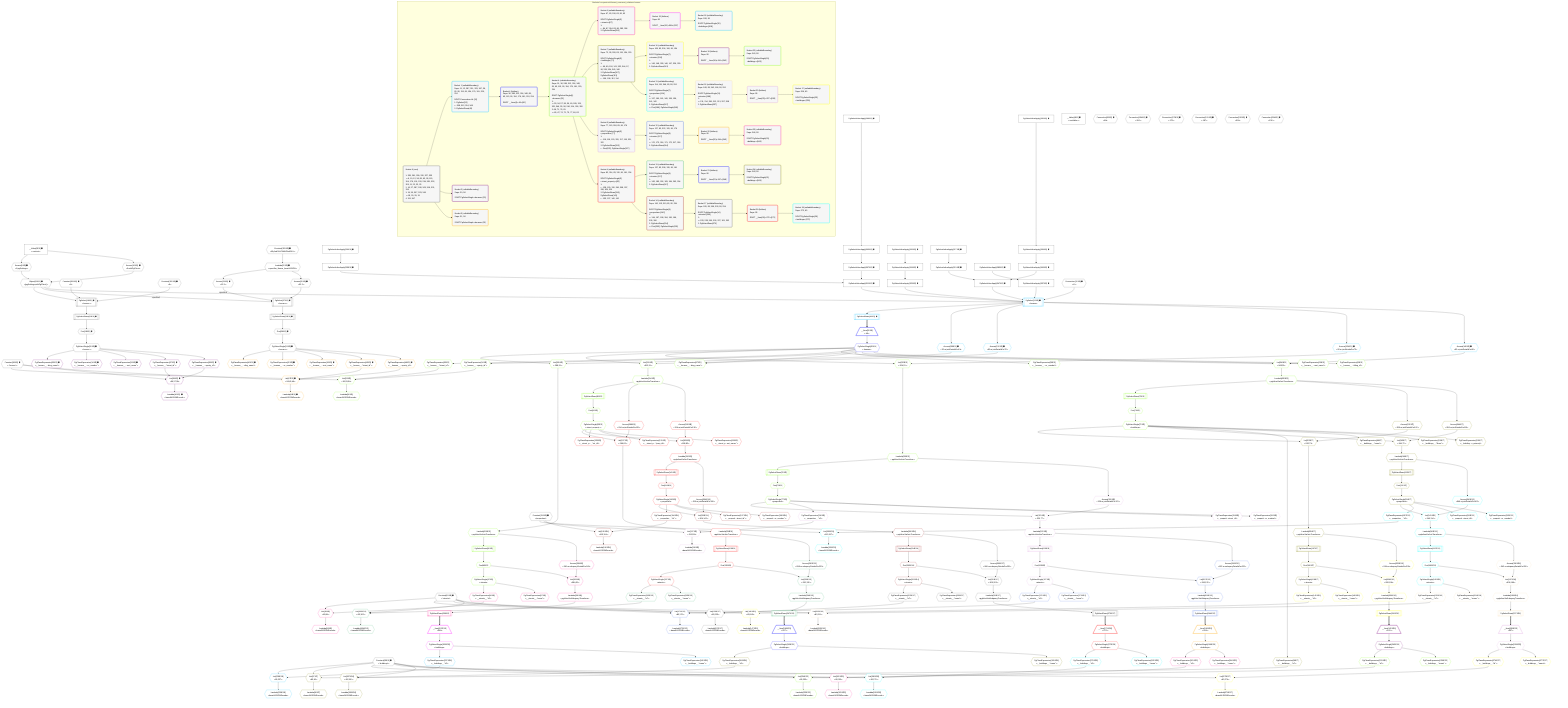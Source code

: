 %%{init: {'themeVariables': { 'fontSize': '12px'}}}%%
graph TD
    classDef path fill:#eee,stroke:#000,color:#000
    classDef plan fill:#fff,stroke-width:1px,color:#000
    classDef itemplan fill:#fff,stroke-width:2px,color:#000
    classDef unbatchedplan fill:#dff,stroke-width:1px,color:#000
    classDef sideeffectplan fill:#fcc,stroke-width:2px,color:#000
    classDef bucket fill:#f6f6f6,color:#000,stroke-width:2px,text-align:left

    subgraph "Buckets for queries/v4/smart_comment_relations.houses"
    Bucket0("Bucket 0 (root)<br /><br />1: 283, 291, 299, 315, 327, 335<br />ᐳ: 9, 10, 12, 36, 83, 93, 95, 115, 154, 179, 191, 220, 234, 351, 352, 353, 11, 22, 23, 25<br />2: 16, 27, 287, 295, 303, 319, 331, 339<br />3: 19, 30, 307, 323, 343<br />ᐳ: 18, 20, 29, 31<br />4: 311, 347"):::bucket
    Bucket1("Bucket 1 (nullableBoundary)<br />Deps: 11, 12, 287, 311, 323, 347, 36, 83, 95, 115, 93, 154, 179, 191, 220, 234<br /><br />ROOT Connectionᐸ8ᐳ[12]<br />1: PgSelect[32]<br />ᐳ: 288, 312, 324, 348<br />2: PgSelectRows[49]"):::bucket
    Bucket2("Bucket 2 (nullableBoundary)<br />Deps: 20, 36<br /><br />ROOT PgSelectSingleᐸhousesᐳ[20]"):::bucket
    Bucket3("Bucket 3 (nullableBoundary)<br />Deps: 31, 36<br /><br />ROOT PgSelectSingleᐸhousesᐳ[31]"):::bucket
    Bucket4("Bucket 4 (listItem)<br />Deps: 36, 288, 312, 324, 348, 83, 95, 115, 93, 154, 179, 191, 220, 234<br /><br />ROOT __Item{4}ᐸ49ᐳ[50]"):::bucket
    Bucket5("Bucket 5 (nullableBoundary)<br />Deps: 51, 36, 288, 312, 324, 348, 83, 95, 115, 93, 154, 179, 191, 220, 234<br /><br />ROOT PgSelectSingle{4}ᐸhousesᐳ[51]<br />1: <br />ᐳ: 53, 54, 57, 58, 59, 60, 289, 313, 325, 349, 55, 56, 290, 314, 326, 350<br />2: 66, 71, 76, 81<br />ᐳ: 65, 67, 70, 72, 75, 77, 80, 82"):::bucket
    Bucket6("Bucket 6 (nullableBoundary)<br />Deps: 67, 83, 290, 65, 95, 93<br /><br />ROOT PgSelectSingle{5}ᐸstreetsᐳ[67]<br />1: <br />ᐳ: 84, 87, 284, 85, 86, 285, 286<br />2: PgSelectRows[206]"):::bucket
    Bucket7("Bucket 7 (nullableBoundary)<br />Deps: 72, 95, 350, 83, 115, 154, 220<br /><br />ROOT PgSelectSingle{5}ᐸbuildingsᐳ[72]<br />1: <br />ᐳ: 96, 99, 100, 101, 332, 344, 97, 98, 333, 334, 345, 346<br />2: PgSelectRows[107], PgSelectRows[113]<br />ᐳ: 106, 108, 112, 114"):::bucket
    Bucket8("Bucket 8 (nullableBoundary)<br />Deps: 77, 115, 326, 83, 95, 179<br /><br />ROOT PgSelectSingle{5}ᐸpropertiesᐳ[77]<br />1: <br />ᐳ: 116, 119, 120, 320, 117, 118, 321, 322<br />2: PgSelectRows[126]<br />ᐳ: First[125], PgSelectSingle[127]"):::bucket
    Bucket9("Bucket 9 (nullableBoundary)<br />Deps: 82, 314, 83, 115, 95, 191, 234<br /><br />ROOT PgSelectSingle{5}ᐸstreet_propertyᐳ[82]<br />1: <br />ᐳ: 128, 129, 130, 296, 308, 297, 298, 309, 310<br />2: PgSelectRows[136], PgSelectRows[141]<br />ᐳ: 135, 137, 140, 142"):::bucket
    Bucket10("Bucket 10 (nullableBoundary)<br />Deps: 108, 83, 334, 106, 95, 154<br /><br />ROOT PgSelectSingle{7}ᐸstreetsᐳ[108]<br />1: <br />ᐳ: 145, 148, 328, 146, 147, 329, 330<br />2: PgSelectRows[241]"):::bucket
    Bucket11("Bucket 11 (nullableBoundary)<br />Deps: 114, 115, 346, 83, 95, 220<br /><br />ROOT PgSelectSingle{7}ᐸpropertiesᐳ[114]<br />1: <br />ᐳ: 157, 160, 161, 340, 158, 159, 341, 342<br />2: PgSelectRows[167]<br />ᐳ: First[166], PgSelectSingle[168]"):::bucket
    Bucket12("Bucket 12 (nullableBoundary)<br />Deps: 127, 83, 322, 125, 95, 179<br /><br />ROOT PgSelectSingle{8}ᐸstreetsᐳ[127]<br />1: <br />ᐳ: 170, 173, 316, 171, 172, 317, 318<br />2: PgSelectRows[244]"):::bucket
    Bucket13("Bucket 13 (nullableBoundary)<br />Deps: 137, 83, 298, 135, 95, 191<br /><br />ROOT PgSelectSingle{9}ᐸstreetsᐳ[137]<br />1: <br />ᐳ: 182, 185, 292, 183, 184, 293, 294<br />2: PgSelectRows[247]"):::bucket
    Bucket14("Bucket 14 (nullableBoundary)<br />Deps: 142, 115, 310, 83, 95, 234<br /><br />ROOT PgSelectSingle{9}ᐸpropertiesᐳ[142]<br />1: <br />ᐳ: 194, 197, 198, 304, 195, 196, 305, 306<br />2: PgSelectRows[204]<br />ᐳ: First[203], PgSelectSingle[205]"):::bucket
    Bucket15("Bucket 15 (listItem)<br />Deps: 95<br /><br />ROOT __Item{15}ᐸ206ᐳ[207]"):::bucket
    Bucket16("Bucket 16 (nullableBoundary)<br />Deps: 168, 83, 342, 166, 95, 220<br /><br />ROOT PgSelectSingle{11}ᐸstreetsᐳ[168]<br />1: <br />ᐳ: 211, 214, 336, 212, 213, 337, 338<br />2: PgSelectRows[257]"):::bucket
    Bucket17("Bucket 17 (nullableBoundary)<br />Deps: 205, 83, 306, 203, 95, 234<br /><br />ROOT PgSelectSingle{14}ᐸstreetsᐳ[205]<br />1: <br />ᐳ: 225, 228, 300, 226, 227, 301, 302<br />2: PgSelectRows[270]"):::bucket
    Bucket18("Bucket 18 (nullableBoundary)<br />Deps: 208, 95<br /><br />ROOT PgSelectSingle{15}ᐸbuildingsᐳ[208]"):::bucket
    Bucket19("Bucket 19 (listItem)<br />Deps: 95<br /><br />ROOT __Item{19}ᐸ241ᐳ[242]"):::bucket
    Bucket20("Bucket 20 (listItem)<br />Deps: 95<br /><br />ROOT __Item{20}ᐸ244ᐳ[245]"):::bucket
    Bucket21("Bucket 21 (listItem)<br />Deps: 95<br /><br />ROOT __Item{21}ᐸ247ᐳ[248]"):::bucket
    Bucket22("Bucket 22 (nullableBoundary)<br />Deps: 243, 95<br /><br />ROOT PgSelectSingle{19}ᐸbuildingsᐳ[243]"):::bucket
    Bucket23("Bucket 23 (nullableBoundary)<br />Deps: 246, 95<br /><br />ROOT PgSelectSingle{20}ᐸbuildingsᐳ[246]"):::bucket
    Bucket24("Bucket 24 (nullableBoundary)<br />Deps: 249, 95<br /><br />ROOT PgSelectSingle{21}ᐸbuildingsᐳ[249]"):::bucket
    Bucket25("Bucket 25 (listItem)<br />Deps: 95<br /><br />ROOT __Item{25}ᐸ257ᐳ[258]"):::bucket
    Bucket26("Bucket 26 (listItem)<br />Deps: 95<br /><br />ROOT __Item{26}ᐸ270ᐳ[271]"):::bucket
    Bucket27("Bucket 27 (nullableBoundary)<br />Deps: 259, 95<br /><br />ROOT PgSelectSingle{25}ᐸbuildingsᐳ[259]"):::bucket
    Bucket28("Bucket 28 (nullableBoundary)<br />Deps: 272, 95<br /><br />ROOT PgSelectSingle{26}ᐸbuildingsᐳ[272]"):::bucket
    end
    Bucket0 --> Bucket1 & Bucket2 & Bucket3
    Bucket1 --> Bucket4
    Bucket4 --> Bucket5
    Bucket5 --> Bucket6 & Bucket7 & Bucket8 & Bucket9
    Bucket6 --> Bucket15
    Bucket7 --> Bucket10 & Bucket11
    Bucket8 --> Bucket12
    Bucket9 --> Bucket13 & Bucket14
    Bucket10 --> Bucket19
    Bucket11 --> Bucket16
    Bucket12 --> Bucket20
    Bucket13 --> Bucket21
    Bucket14 --> Bucket17
    Bucket15 --> Bucket18
    Bucket16 --> Bucket25
    Bucket17 --> Bucket26
    Bucket19 --> Bucket22
    Bucket20 --> Bucket23
    Bucket21 --> Bucket24
    Bucket25 --> Bucket27
    Bucket26 --> Bucket28

    %% plan dependencies
    PgSelect16[["PgSelect[16∈0] ➊<br />ᐸhousesᐳ"]]:::plan
    Object11{{"Object[11∈0] ➊<br />ᐸ{pgSettings,withPgClient}ᐳ"}}:::plan
    Constant351{{"Constant[351∈0] ➊<br />ᐸ2ᐳ"}}:::plan
    Constant352{{"Constant[352∈0] ➊<br />ᐸ3ᐳ"}}:::plan
    Object11 & Constant351 & Constant352 --> PgSelect16
    PgSelect27[["PgSelect[27∈0] ➊<br />ᐸhousesᐳ"]]:::plan
    Access23{{"Access[23∈0] ➊<br />ᐸ22.1ᐳ"}}:::plan
    Access25{{"Access[25∈0] ➊<br />ᐸ22.2ᐳ"}}:::plan
    Object11 -->|rejectNull| PgSelect27
    Access23 -->|rejectNull| PgSelect27
    Access25 --> PgSelect27
    Access9{{"Access[9∈0] ➊<br />ᐸ2.pgSettingsᐳ"}}:::plan
    Access10{{"Access[10∈0] ➊<br />ᐸ2.withPgClientᐳ"}}:::plan
    Access9 & Access10 --> Object11
    PgSelectInlineApply311["PgSelectInlineApply[311∈0] ➊"]:::plan
    PgSelectInlineApply295["PgSelectInlineApply[295∈0] ➊"]:::plan
    PgSelectInlineApply307["PgSelectInlineApply[307∈0] ➊"]:::plan
    PgSelectInlineApply295 & PgSelectInlineApply307 --> PgSelectInlineApply311
    PgSelectInlineApply347["PgSelectInlineApply[347∈0] ➊"]:::plan
    PgSelectInlineApply331["PgSelectInlineApply[331∈0] ➊"]:::plan
    PgSelectInlineApply343["PgSelectInlineApply[343∈0] ➊"]:::plan
    PgSelectInlineApply331 & PgSelectInlineApply343 --> PgSelectInlineApply347
    __Value2["__Value[2∈0] ➊<br />ᐸcontextᐳ"]:::plan
    __Value2 --> Access9
    __Value2 --> Access10
    First18{{"First[18∈0] ➊"}}:::plan
    PgSelectRows19[["PgSelectRows[19∈0] ➊"]]:::plan
    PgSelectRows19 --> First18
    PgSelect16 --> PgSelectRows19
    PgSelectSingle20{{"PgSelectSingle[20∈0] ➊<br />ᐸhousesᐳ"}}:::plan
    First18 --> PgSelectSingle20
    Lambda22{{"Lambda[22∈0] ➊<br />ᐸspecifier_House_base64JSONᐳ"}}:::plan
    Constant353{{"Constant[353∈0] ➊<br />ᐸ'WyJob3VzZXMiLDIsM10='ᐳ"}}:::plan
    Constant353 --> Lambda22
    Lambda22 --> Access23
    Lambda22 --> Access25
    First29{{"First[29∈0] ➊"}}:::plan
    PgSelectRows30[["PgSelectRows[30∈0] ➊"]]:::plan
    PgSelectRows30 --> First29
    PgSelect27 --> PgSelectRows30
    PgSelectSingle31{{"PgSelectSingle[31∈0] ➊<br />ᐸhousesᐳ"}}:::plan
    First29 --> PgSelectSingle31
    PgSelectInlineApply287["PgSelectInlineApply[287∈0] ➊"]:::plan
    PgSelectInlineApply283["PgSelectInlineApply[283∈0] ➊"]:::plan
    PgSelectInlineApply283 --> PgSelectInlineApply287
    PgSelectInlineApply291["PgSelectInlineApply[291∈0] ➊"]:::plan
    PgSelectInlineApply291 --> PgSelectInlineApply295
    PgSelectInlineApply303["PgSelectInlineApply[303∈0] ➊"]:::plan
    PgSelectInlineApply299["PgSelectInlineApply[299∈0] ➊"]:::plan
    PgSelectInlineApply299 --> PgSelectInlineApply303
    PgSelectInlineApply303 --> PgSelectInlineApply307
    PgSelectInlineApply319["PgSelectInlineApply[319∈0] ➊"]:::plan
    PgSelectInlineApply315["PgSelectInlineApply[315∈0] ➊"]:::plan
    PgSelectInlineApply315 --> PgSelectInlineApply319
    PgSelectInlineApply323["PgSelectInlineApply[323∈0] ➊"]:::plan
    PgSelectInlineApply319 --> PgSelectInlineApply323
    PgSelectInlineApply327["PgSelectInlineApply[327∈0] ➊"]:::plan
    PgSelectInlineApply327 --> PgSelectInlineApply331
    PgSelectInlineApply339["PgSelectInlineApply[339∈0] ➊"]:::plan
    PgSelectInlineApply335["PgSelectInlineApply[335∈0] ➊"]:::plan
    PgSelectInlineApply335 --> PgSelectInlineApply339
    PgSelectInlineApply339 --> PgSelectInlineApply343
    __Value4["__Value[4∈0] ➊<br />ᐸrootValueᐳ"]:::plan
    Connection12{{"Connection[12∈0] ➊<br />ᐸ8ᐳ"}}:::plan
    Constant36{{"Constant[36∈0] ➊<br />ᐸ'houses'ᐳ"}}:::plan
    Constant83{{"Constant[83∈0] ➊<br />ᐸ'streets'ᐳ"}}:::plan
    Connection93{{"Connection[93∈0] ➊<br />ᐸ89ᐳ"}}:::plan
    Constant95{{"Constant[95∈0] ➊<br />ᐸ'buildings'ᐳ"}}:::plan
    Constant115{{"Constant[115∈0] ➊<br />ᐸ'properties'ᐳ"}}:::plan
    Connection154{{"Connection[154∈0] ➊<br />ᐸ150ᐳ"}}:::plan
    Connection179{{"Connection[179∈0] ➊<br />ᐸ175ᐳ"}}:::plan
    Connection191{{"Connection[191∈0] ➊<br />ᐸ187ᐳ"}}:::plan
    Connection220{{"Connection[220∈0] ➊<br />ᐸ216ᐳ"}}:::plan
    Connection234{{"Connection[234∈0] ➊<br />ᐸ230ᐳ"}}:::plan
    PgSelect32[["PgSelect[32∈1] ➊<br />ᐸhousesᐳ"]]:::plan
    Object11 & Connection12 & PgSelectInlineApply287 & PgSelectInlineApply311 & PgSelectInlineApply323 & PgSelectInlineApply347 --> PgSelect32
    PgSelectRows49[["PgSelectRows[49∈1] ➊"]]:::plan
    PgSelect32 --> PgSelectRows49
    Access288{{"Access[288∈1] ➊<br />ᐸ32.m.joinDetailsFor61ᐳ"}}:::plan
    PgSelect32 --> Access288
    Access312{{"Access[312∈1] ➊<br />ᐸ32.m.joinDetailsFor78ᐳ"}}:::plan
    PgSelect32 --> Access312
    Access324{{"Access[324∈1] ➊<br />ᐸ32.m.joinDetailsFor73ᐳ"}}:::plan
    PgSelect32 --> Access324
    Access348{{"Access[348∈1] ➊<br />ᐸ32.m.joinDetailsFor68ᐳ"}}:::plan
    PgSelect32 --> Access348
    __Item50[/"__Item[50∈4]<br />ᐸ49ᐳ"\]:::itemplan
    PgSelectRows49 ==> __Item50
    PgSelectSingle51{{"PgSelectSingle[51∈4]<br />ᐸhousesᐳ"}}:::plan
    __Item50 --> PgSelectSingle51
    List55{{"List[55∈5]<br />ᐸ36,53,54ᐳ"}}:::plan
    PgClassExpression53{{"PgClassExpression[53∈5]<br />ᐸ__houses__.”street_id”ᐳ"}}:::plan
    PgClassExpression54{{"PgClassExpression[54∈5]<br />ᐸ__houses__...operty_id”ᐳ"}}:::plan
    Constant36 & PgClassExpression53 & PgClassExpression54 --> List55
    List289{{"List[289∈5]<br />ᐸ288,51ᐳ"}}:::plan
    Access288 & PgSelectSingle51 --> List289
    List313{{"List[313∈5]<br />ᐸ312,51ᐳ"}}:::plan
    Access312 & PgSelectSingle51 --> List313
    List325{{"List[325∈5]<br />ᐸ324,51ᐳ"}}:::plan
    Access324 & PgSelectSingle51 --> List325
    List349{{"List[349∈5]<br />ᐸ348,51ᐳ"}}:::plan
    Access348 & PgSelectSingle51 --> List349
    PgSelectSingle51 --> PgClassExpression53
    PgSelectSingle51 --> PgClassExpression54
    Lambda56{{"Lambda[56∈5]<br />ᐸbase64JSONEncodeᐳ"}}:::plan
    List55 --> Lambda56
    PgClassExpression57{{"PgClassExpression[57∈5]<br />ᐸ__houses__...ding_name”ᐳ"}}:::plan
    PgSelectSingle51 --> PgClassExpression57
    PgClassExpression58{{"PgClassExpression[58∈5]<br />ᐸ__houses__...or_number”ᐳ"}}:::plan
    PgSelectSingle51 --> PgClassExpression58
    PgClassExpression59{{"PgClassExpression[59∈5]<br />ᐸ__houses__...reet_name”ᐳ"}}:::plan
    PgSelectSingle51 --> PgClassExpression59
    PgClassExpression60{{"PgClassExpression[60∈5]<br />ᐸ__houses__...ilding_id”ᐳ"}}:::plan
    PgSelectSingle51 --> PgClassExpression60
    First65{{"First[65∈5]"}}:::plan
    PgSelectRows66[["PgSelectRows[66∈5]"]]:::plan
    PgSelectRows66 --> First65
    Lambda290{{"Lambda[290∈5]<br />ᐸpgInlineViaJoinTransformᐳ"}}:::plan
    Lambda290 --> PgSelectRows66
    PgSelectSingle67{{"PgSelectSingle[67∈5]<br />ᐸstreetsᐳ"}}:::plan
    First65 --> PgSelectSingle67
    First70{{"First[70∈5]"}}:::plan
    PgSelectRows71[["PgSelectRows[71∈5]"]]:::plan
    PgSelectRows71 --> First70
    Lambda350{{"Lambda[350∈5]<br />ᐸpgInlineViaJoinTransformᐳ"}}:::plan
    Lambda350 --> PgSelectRows71
    PgSelectSingle72{{"PgSelectSingle[72∈5]<br />ᐸbuildingsᐳ"}}:::plan
    First70 --> PgSelectSingle72
    First75{{"First[75∈5]"}}:::plan
    PgSelectRows76[["PgSelectRows[76∈5]"]]:::plan
    PgSelectRows76 --> First75
    Lambda326{{"Lambda[326∈5]<br />ᐸpgInlineViaJoinTransformᐳ"}}:::plan
    Lambda326 --> PgSelectRows76
    PgSelectSingle77{{"PgSelectSingle[77∈5]<br />ᐸpropertiesᐳ"}}:::plan
    First75 --> PgSelectSingle77
    First80{{"First[80∈5]"}}:::plan
    PgSelectRows81[["PgSelectRows[81∈5]"]]:::plan
    PgSelectRows81 --> First80
    Lambda314{{"Lambda[314∈5]<br />ᐸpgInlineViaJoinTransformᐳ"}}:::plan
    Lambda314 --> PgSelectRows81
    PgSelectSingle82{{"PgSelectSingle[82∈5]<br />ᐸstreet_propertyᐳ"}}:::plan
    First80 --> PgSelectSingle82
    List289 --> Lambda290
    List313 --> Lambda314
    List325 --> Lambda326
    List349 --> Lambda350
    List85{{"List[85∈6]<br />ᐸ83,84ᐳ"}}:::plan
    PgClassExpression84{{"PgClassExpression[84∈6]<br />ᐸ__streets__.”id”ᐳ"}}:::plan
    Constant83 & PgClassExpression84 --> List85
    List285{{"List[285∈6]<br />ᐸ284,65ᐳ"}}:::plan
    Access284{{"Access[284∈6]<br />ᐸ290.m.subqueryDetailsFor143ᐳ"}}:::plan
    Access284 & First65 --> List285
    PgSelectSingle67 --> PgClassExpression84
    Lambda86{{"Lambda[86∈6]<br />ᐸbase64JSONEncodeᐳ"}}:::plan
    List85 --> Lambda86
    PgClassExpression87{{"PgClassExpression[87∈6]<br />ᐸ__streets__.”name”ᐳ"}}:::plan
    PgSelectSingle67 --> PgClassExpression87
    PgSelectRows206[["PgSelectRows[206∈6]"]]:::plan
    Lambda286{{"Lambda[286∈6]<br />ᐸpgInlineViaSubqueryTransformᐳ"}}:::plan
    Lambda286 --> PgSelectRows206
    Lambda290 --> Access284
    List285 --> Lambda286
    __Item207[/"__Item[207∈15]<br />ᐸ206ᐳ"\]:::itemplan
    PgSelectRows206 ==> __Item207
    PgSelectSingle208{{"PgSelectSingle[208∈15]<br />ᐸbuildingsᐳ"}}:::plan
    __Item207 --> PgSelectSingle208
    List238{{"List[238∈18]<br />ᐸ95,237ᐳ"}}:::plan
    PgClassExpression237{{"PgClassExpression[237∈18]<br />ᐸ__buildings__.”id”ᐳ"}}:::plan
    Constant95 & PgClassExpression237 --> List238
    PgSelectSingle208 --> PgClassExpression237
    Lambda239{{"Lambda[239∈18]<br />ᐸbase64JSONEncodeᐳ"}}:::plan
    List238 --> Lambda239
    PgClassExpression240{{"PgClassExpression[240∈18]<br />ᐸ__buildings__.”name”ᐳ"}}:::plan
    PgSelectSingle208 --> PgClassExpression240
    List97{{"List[97∈7]<br />ᐸ95,96ᐳ"}}:::plan
    PgClassExpression96{{"PgClassExpression[96∈7]<br />ᐸ__buildings__.”id”ᐳ"}}:::plan
    Constant95 & PgClassExpression96 --> List97
    List333{{"List[333∈7]<br />ᐸ332,72ᐳ"}}:::plan
    Access332{{"Access[332∈7]<br />ᐸ350.m.joinDetailsFor102ᐳ"}}:::plan
    Access332 & PgSelectSingle72 --> List333
    List345{{"List[345∈7]<br />ᐸ344,72ᐳ"}}:::plan
    Access344{{"Access[344∈7]<br />ᐸ350.m.joinDetailsFor110ᐳ"}}:::plan
    Access344 & PgSelectSingle72 --> List345
    PgSelectSingle72 --> PgClassExpression96
    Lambda98{{"Lambda[98∈7]<br />ᐸbase64JSONEncodeᐳ"}}:::plan
    List97 --> Lambda98
    PgClassExpression99{{"PgClassExpression[99∈7]<br />ᐸ__buildings__.”name”ᐳ"}}:::plan
    PgSelectSingle72 --> PgClassExpression99
    PgClassExpression100{{"PgClassExpression[100∈7]<br />ᐸ__buildings__.”floors”ᐳ"}}:::plan
    PgSelectSingle72 --> PgClassExpression100
    PgClassExpression101{{"PgClassExpression[101∈7]<br />ᐸ__building...s_primary”ᐳ"}}:::plan
    PgSelectSingle72 --> PgClassExpression101
    First106{{"First[106∈7]"}}:::plan
    PgSelectRows107[["PgSelectRows[107∈7]"]]:::plan
    PgSelectRows107 --> First106
    Lambda334{{"Lambda[334∈7]<br />ᐸpgInlineViaJoinTransformᐳ"}}:::plan
    Lambda334 --> PgSelectRows107
    PgSelectSingle108{{"PgSelectSingle[108∈7]<br />ᐸstreetsᐳ"}}:::plan
    First106 --> PgSelectSingle108
    First112{{"First[112∈7]"}}:::plan
    PgSelectRows113[["PgSelectRows[113∈7]"]]:::plan
    PgSelectRows113 --> First112
    Lambda346{{"Lambda[346∈7]<br />ᐸpgInlineViaJoinTransformᐳ"}}:::plan
    Lambda346 --> PgSelectRows113
    PgSelectSingle114{{"PgSelectSingle[114∈7]<br />ᐸpropertiesᐳ"}}:::plan
    First112 --> PgSelectSingle114
    Lambda350 --> Access332
    List333 --> Lambda334
    Lambda350 --> Access344
    List345 --> Lambda346
    List146{{"List[146∈10]<br />ᐸ83,145ᐳ"}}:::plan
    PgClassExpression145{{"PgClassExpression[145∈10]<br />ᐸ__streets__.”id”ᐳ"}}:::plan
    Constant83 & PgClassExpression145 --> List146
    List329{{"List[329∈10]<br />ᐸ328,106ᐳ"}}:::plan
    Access328{{"Access[328∈10]<br />ᐸ334.m.subqueryDetailsFor209ᐳ"}}:::plan
    Access328 & First106 --> List329
    PgSelectSingle108 --> PgClassExpression145
    Lambda147{{"Lambda[147∈10]<br />ᐸbase64JSONEncodeᐳ"}}:::plan
    List146 --> Lambda147
    PgClassExpression148{{"PgClassExpression[148∈10]<br />ᐸ__streets__.”name”ᐳ"}}:::plan
    PgSelectSingle108 --> PgClassExpression148
    PgSelectRows241[["PgSelectRows[241∈10]"]]:::plan
    Lambda330{{"Lambda[330∈10]<br />ᐸpgInlineViaSubqueryTransformᐳ"}}:::plan
    Lambda330 --> PgSelectRows241
    Lambda334 --> Access328
    List329 --> Lambda330
    __Item242[/"__Item[242∈19]<br />ᐸ241ᐳ"\]:::itemplan
    PgSelectRows241 ==> __Item242
    PgSelectSingle243{{"PgSelectSingle[243∈19]<br />ᐸbuildingsᐳ"}}:::plan
    __Item242 --> PgSelectSingle243
    List254{{"List[254∈22]<br />ᐸ95,253ᐳ"}}:::plan
    PgClassExpression253{{"PgClassExpression[253∈22]<br />ᐸ__buildings__.”id”ᐳ"}}:::plan
    Constant95 & PgClassExpression253 --> List254
    PgSelectSingle243 --> PgClassExpression253
    Lambda255{{"Lambda[255∈22]<br />ᐸbase64JSONEncodeᐳ"}}:::plan
    List254 --> Lambda255
    PgClassExpression256{{"PgClassExpression[256∈22]<br />ᐸ__buildings__.”name”ᐳ"}}:::plan
    PgSelectSingle243 --> PgClassExpression256
    List158{{"List[158∈11]<br />ᐸ115,157ᐳ"}}:::plan
    PgClassExpression157{{"PgClassExpression[157∈11]<br />ᐸ__properties__.”id”ᐳ"}}:::plan
    Constant115 & PgClassExpression157 --> List158
    List341{{"List[341∈11]<br />ᐸ340,114ᐳ"}}:::plan
    Access340{{"Access[340∈11]<br />ᐸ346.m.joinDetailsFor162ᐳ"}}:::plan
    Access340 & PgSelectSingle114 --> List341
    PgSelectSingle114 --> PgClassExpression157
    Lambda159{{"Lambda[159∈11]<br />ᐸbase64JSONEncodeᐳ"}}:::plan
    List158 --> Lambda159
    PgClassExpression160{{"PgClassExpression[160∈11]<br />ᐸ__properti...street_id”ᐳ"}}:::plan
    PgSelectSingle114 --> PgClassExpression160
    PgClassExpression161{{"PgClassExpression[161∈11]<br />ᐸ__properti...or_number”ᐳ"}}:::plan
    PgSelectSingle114 --> PgClassExpression161
    First166{{"First[166∈11]"}}:::plan
    PgSelectRows167[["PgSelectRows[167∈11]"]]:::plan
    PgSelectRows167 --> First166
    Lambda342{{"Lambda[342∈11]<br />ᐸpgInlineViaJoinTransformᐳ"}}:::plan
    Lambda342 --> PgSelectRows167
    PgSelectSingle168{{"PgSelectSingle[168∈11]<br />ᐸstreetsᐳ"}}:::plan
    First166 --> PgSelectSingle168
    Lambda346 --> Access340
    List341 --> Lambda342
    List212{{"List[212∈16]<br />ᐸ83,211ᐳ"}}:::plan
    PgClassExpression211{{"PgClassExpression[211∈16]<br />ᐸ__streets__.”id”ᐳ"}}:::plan
    Constant83 & PgClassExpression211 --> List212
    List337{{"List[337∈16]<br />ᐸ336,166ᐳ"}}:::plan
    Access336{{"Access[336∈16]<br />ᐸ342.m.subqueryDetailsFor250ᐳ"}}:::plan
    Access336 & First166 --> List337
    PgSelectSingle168 --> PgClassExpression211
    Lambda213{{"Lambda[213∈16]<br />ᐸbase64JSONEncodeᐳ"}}:::plan
    List212 --> Lambda213
    PgClassExpression214{{"PgClassExpression[214∈16]<br />ᐸ__streets__.”name”ᐳ"}}:::plan
    PgSelectSingle168 --> PgClassExpression214
    PgSelectRows257[["PgSelectRows[257∈16]"]]:::plan
    Lambda338{{"Lambda[338∈16]<br />ᐸpgInlineViaSubqueryTransformᐳ"}}:::plan
    Lambda338 --> PgSelectRows257
    Lambda342 --> Access336
    List337 --> Lambda338
    __Item258[/"__Item[258∈25]<br />ᐸ257ᐳ"\]:::itemplan
    PgSelectRows257 ==> __Item258
    PgSelectSingle259{{"PgSelectSingle[259∈25]<br />ᐸbuildingsᐳ"}}:::plan
    __Item258 --> PgSelectSingle259
    List275{{"List[275∈27]<br />ᐸ95,274ᐳ"}}:::plan
    PgClassExpression274{{"PgClassExpression[274∈27]<br />ᐸ__buildings__.”id”ᐳ"}}:::plan
    Constant95 & PgClassExpression274 --> List275
    PgSelectSingle259 --> PgClassExpression274
    Lambda276{{"Lambda[276∈27]<br />ᐸbase64JSONEncodeᐳ"}}:::plan
    List275 --> Lambda276
    PgClassExpression277{{"PgClassExpression[277∈27]<br />ᐸ__buildings__.”name”ᐳ"}}:::plan
    PgSelectSingle259 --> PgClassExpression277
    List117{{"List[117∈8]<br />ᐸ115,116ᐳ"}}:::plan
    PgClassExpression116{{"PgClassExpression[116∈8]<br />ᐸ__properties__.”id”ᐳ"}}:::plan
    Constant115 & PgClassExpression116 --> List117
    List321{{"List[321∈8]<br />ᐸ320,77ᐳ"}}:::plan
    Access320{{"Access[320∈8]<br />ᐸ326.m.joinDetailsFor121ᐳ"}}:::plan
    Access320 & PgSelectSingle77 --> List321
    PgSelectSingle77 --> PgClassExpression116
    Lambda118{{"Lambda[118∈8]<br />ᐸbase64JSONEncodeᐳ"}}:::plan
    List117 --> Lambda118
    PgClassExpression119{{"PgClassExpression[119∈8]<br />ᐸ__properti...street_id”ᐳ"}}:::plan
    PgSelectSingle77 --> PgClassExpression119
    PgClassExpression120{{"PgClassExpression[120∈8]<br />ᐸ__properti...or_number”ᐳ"}}:::plan
    PgSelectSingle77 --> PgClassExpression120
    First125{{"First[125∈8]"}}:::plan
    PgSelectRows126[["PgSelectRows[126∈8]"]]:::plan
    PgSelectRows126 --> First125
    Lambda322{{"Lambda[322∈8]<br />ᐸpgInlineViaJoinTransformᐳ"}}:::plan
    Lambda322 --> PgSelectRows126
    PgSelectSingle127{{"PgSelectSingle[127∈8]<br />ᐸstreetsᐳ"}}:::plan
    First125 --> PgSelectSingle127
    Lambda326 --> Access320
    List321 --> Lambda322
    List171{{"List[171∈12]<br />ᐸ83,170ᐳ"}}:::plan
    PgClassExpression170{{"PgClassExpression[170∈12]<br />ᐸ__streets__.”id”ᐳ"}}:::plan
    Constant83 & PgClassExpression170 --> List171
    List317{{"List[317∈12]<br />ᐸ316,125ᐳ"}}:::plan
    Access316{{"Access[316∈12]<br />ᐸ322.m.subqueryDetailsFor222ᐳ"}}:::plan
    Access316 & First125 --> List317
    PgSelectSingle127 --> PgClassExpression170
    Lambda172{{"Lambda[172∈12]<br />ᐸbase64JSONEncodeᐳ"}}:::plan
    List171 --> Lambda172
    PgClassExpression173{{"PgClassExpression[173∈12]<br />ᐸ__streets__.”name”ᐳ"}}:::plan
    PgSelectSingle127 --> PgClassExpression173
    PgSelectRows244[["PgSelectRows[244∈12]"]]:::plan
    Lambda318{{"Lambda[318∈12]<br />ᐸpgInlineViaSubqueryTransformᐳ"}}:::plan
    Lambda318 --> PgSelectRows244
    Lambda322 --> Access316
    List317 --> Lambda318
    __Item245[/"__Item[245∈20]<br />ᐸ244ᐳ"\]:::itemplan
    PgSelectRows244 ==> __Item245
    PgSelectSingle246{{"PgSelectSingle[246∈20]<br />ᐸbuildingsᐳ"}}:::plan
    __Item245 --> PgSelectSingle246
    List262{{"List[262∈23]<br />ᐸ95,261ᐳ"}}:::plan
    PgClassExpression261{{"PgClassExpression[261∈23]<br />ᐸ__buildings__.”id”ᐳ"}}:::plan
    Constant95 & PgClassExpression261 --> List262
    PgSelectSingle246 --> PgClassExpression261
    Lambda263{{"Lambda[263∈23]<br />ᐸbase64JSONEncodeᐳ"}}:::plan
    List262 --> Lambda263
    PgClassExpression264{{"PgClassExpression[264∈23]<br />ᐸ__buildings__.”name”ᐳ"}}:::plan
    PgSelectSingle246 --> PgClassExpression264
    List297{{"List[297∈9]<br />ᐸ296,82ᐳ"}}:::plan
    Access296{{"Access[296∈9]<br />ᐸ314.m.joinDetailsFor131ᐳ"}}:::plan
    Access296 & PgSelectSingle82 --> List297
    List309{{"List[309∈9]<br />ᐸ308,82ᐳ"}}:::plan
    Access308{{"Access[308∈9]<br />ᐸ314.m.joinDetailsFor138ᐳ"}}:::plan
    Access308 & PgSelectSingle82 --> List309
    PgClassExpression128{{"PgClassExpression[128∈9]<br />ᐸ__street_p..._.”str_id”ᐳ"}}:::plan
    PgSelectSingle82 --> PgClassExpression128
    PgClassExpression129{{"PgClassExpression[129∈9]<br />ᐸ__street_p....”prop_id”ᐳ"}}:::plan
    PgSelectSingle82 --> PgClassExpression129
    PgClassExpression130{{"PgClassExpression[130∈9]<br />ᐸ__street_p...ent_owner”ᐳ"}}:::plan
    PgSelectSingle82 --> PgClassExpression130
    First135{{"First[135∈9]"}}:::plan
    PgSelectRows136[["PgSelectRows[136∈9]"]]:::plan
    PgSelectRows136 --> First135
    Lambda298{{"Lambda[298∈9]<br />ᐸpgInlineViaJoinTransformᐳ"}}:::plan
    Lambda298 --> PgSelectRows136
    PgSelectSingle137{{"PgSelectSingle[137∈9]<br />ᐸstreetsᐳ"}}:::plan
    First135 --> PgSelectSingle137
    First140{{"First[140∈9]"}}:::plan
    PgSelectRows141[["PgSelectRows[141∈9]"]]:::plan
    PgSelectRows141 --> First140
    Lambda310{{"Lambda[310∈9]<br />ᐸpgInlineViaJoinTransformᐳ"}}:::plan
    Lambda310 --> PgSelectRows141
    PgSelectSingle142{{"PgSelectSingle[142∈9]<br />ᐸpropertiesᐳ"}}:::plan
    First140 --> PgSelectSingle142
    Lambda314 --> Access296
    List297 --> Lambda298
    Lambda314 --> Access308
    List309 --> Lambda310
    List183{{"List[183∈13]<br />ᐸ83,182ᐳ"}}:::plan
    PgClassExpression182{{"PgClassExpression[182∈13]<br />ᐸ__streets__.”id”ᐳ"}}:::plan
    Constant83 & PgClassExpression182 --> List183
    List293{{"List[293∈13]<br />ᐸ292,135ᐳ"}}:::plan
    Access292{{"Access[292∈13]<br />ᐸ298.m.subqueryDetailsFor223ᐳ"}}:::plan
    Access292 & First135 --> List293
    PgSelectSingle137 --> PgClassExpression182
    Lambda184{{"Lambda[184∈13]<br />ᐸbase64JSONEncodeᐳ"}}:::plan
    List183 --> Lambda184
    PgClassExpression185{{"PgClassExpression[185∈13]<br />ᐸ__streets__.”name”ᐳ"}}:::plan
    PgSelectSingle137 --> PgClassExpression185
    PgSelectRows247[["PgSelectRows[247∈13]"]]:::plan
    Lambda294{{"Lambda[294∈13]<br />ᐸpgInlineViaSubqueryTransformᐳ"}}:::plan
    Lambda294 --> PgSelectRows247
    Lambda298 --> Access292
    List293 --> Lambda294
    __Item248[/"__Item[248∈21]<br />ᐸ247ᐳ"\]:::itemplan
    PgSelectRows247 ==> __Item248
    PgSelectSingle249{{"PgSelectSingle[249∈21]<br />ᐸbuildingsᐳ"}}:::plan
    __Item248 --> PgSelectSingle249
    List267{{"List[267∈24]<br />ᐸ95,266ᐳ"}}:::plan
    PgClassExpression266{{"PgClassExpression[266∈24]<br />ᐸ__buildings__.”id”ᐳ"}}:::plan
    Constant95 & PgClassExpression266 --> List267
    PgSelectSingle249 --> PgClassExpression266
    Lambda268{{"Lambda[268∈24]<br />ᐸbase64JSONEncodeᐳ"}}:::plan
    List267 --> Lambda268
    PgClassExpression269{{"PgClassExpression[269∈24]<br />ᐸ__buildings__.”name”ᐳ"}}:::plan
    PgSelectSingle249 --> PgClassExpression269
    List195{{"List[195∈14]<br />ᐸ115,194ᐳ"}}:::plan
    PgClassExpression194{{"PgClassExpression[194∈14]<br />ᐸ__properties__.”id”ᐳ"}}:::plan
    Constant115 & PgClassExpression194 --> List195
    List305{{"List[305∈14]<br />ᐸ304,142ᐳ"}}:::plan
    Access304{{"Access[304∈14]<br />ᐸ310.m.joinDetailsFor199ᐳ"}}:::plan
    Access304 & PgSelectSingle142 --> List305
    PgSelectSingle142 --> PgClassExpression194
    Lambda196{{"Lambda[196∈14]<br />ᐸbase64JSONEncodeᐳ"}}:::plan
    List195 --> Lambda196
    PgClassExpression197{{"PgClassExpression[197∈14]<br />ᐸ__properti...street_id”ᐳ"}}:::plan
    PgSelectSingle142 --> PgClassExpression197
    PgClassExpression198{{"PgClassExpression[198∈14]<br />ᐸ__properti...or_number”ᐳ"}}:::plan
    PgSelectSingle142 --> PgClassExpression198
    First203{{"First[203∈14]"}}:::plan
    PgSelectRows204[["PgSelectRows[204∈14]"]]:::plan
    PgSelectRows204 --> First203
    Lambda306{{"Lambda[306∈14]<br />ᐸpgInlineViaJoinTransformᐳ"}}:::plan
    Lambda306 --> PgSelectRows204
    PgSelectSingle205{{"PgSelectSingle[205∈14]<br />ᐸstreetsᐳ"}}:::plan
    First203 --> PgSelectSingle205
    Lambda310 --> Access304
    List305 --> Lambda306
    List226{{"List[226∈17]<br />ᐸ83,225ᐳ"}}:::plan
    PgClassExpression225{{"PgClassExpression[225∈17]<br />ᐸ__streets__.”id”ᐳ"}}:::plan
    Constant83 & PgClassExpression225 --> List226
    List301{{"List[301∈17]<br />ᐸ300,203ᐳ"}}:::plan
    Access300{{"Access[300∈17]<br />ᐸ306.m.subqueryDetailsFor251ᐳ"}}:::plan
    Access300 & First203 --> List301
    PgSelectSingle205 --> PgClassExpression225
    Lambda227{{"Lambda[227∈17]<br />ᐸbase64JSONEncodeᐳ"}}:::plan
    List226 --> Lambda227
    PgClassExpression228{{"PgClassExpression[228∈17]<br />ᐸ__streets__.”name”ᐳ"}}:::plan
    PgSelectSingle205 --> PgClassExpression228
    PgSelectRows270[["PgSelectRows[270∈17]"]]:::plan
    Lambda302{{"Lambda[302∈17]<br />ᐸpgInlineViaSubqueryTransformᐳ"}}:::plan
    Lambda302 --> PgSelectRows270
    Lambda306 --> Access300
    List301 --> Lambda302
    __Item271[/"__Item[271∈26]<br />ᐸ270ᐳ"\]:::itemplan
    PgSelectRows270 ==> __Item271
    PgSelectSingle272{{"PgSelectSingle[272∈26]<br />ᐸbuildingsᐳ"}}:::plan
    __Item271 --> PgSelectSingle272
    List280{{"List[280∈28]<br />ᐸ95,279ᐳ"}}:::plan
    PgClassExpression279{{"PgClassExpression[279∈28]<br />ᐸ__buildings__.”id”ᐳ"}}:::plan
    Constant95 & PgClassExpression279 --> List280
    PgSelectSingle272 --> PgClassExpression279
    Lambda281{{"Lambda[281∈28]<br />ᐸbase64JSONEncodeᐳ"}}:::plan
    List280 --> Lambda281
    PgClassExpression282{{"PgClassExpression[282∈28]<br />ᐸ__buildings__.”name”ᐳ"}}:::plan
    PgSelectSingle272 --> PgClassExpression282
    List39{{"List[39∈2] ➊<br />ᐸ36,37,38ᐳ"}}:::plan
    PgClassExpression37{{"PgClassExpression[37∈2] ➊<br />ᐸ__houses__.”street_id”ᐳ"}}:::plan
    PgClassExpression38{{"PgClassExpression[38∈2] ➊<br />ᐸ__houses__...operty_id”ᐳ"}}:::plan
    Constant36 & PgClassExpression37 & PgClassExpression38 --> List39
    PgClassExpression33{{"PgClassExpression[33∈2] ➊<br />ᐸ__houses__...ding_name”ᐳ"}}:::plan
    PgSelectSingle20 --> PgClassExpression33
    PgClassExpression34{{"PgClassExpression[34∈2] ➊<br />ᐸ__houses__...or_number”ᐳ"}}:::plan
    PgSelectSingle20 --> PgClassExpression34
    PgClassExpression35{{"PgClassExpression[35∈2] ➊<br />ᐸ__houses__...reet_name”ᐳ"}}:::plan
    PgSelectSingle20 --> PgClassExpression35
    PgSelectSingle20 --> PgClassExpression37
    PgSelectSingle20 --> PgClassExpression38
    Lambda40{{"Lambda[40∈2] ➊<br />ᐸbase64JSONEncodeᐳ"}}:::plan
    List39 --> Lambda40
    List47{{"List[47∈3] ➊<br />ᐸ36,45,46ᐳ"}}:::plan
    PgClassExpression45{{"PgClassExpression[45∈3] ➊<br />ᐸ__houses__.”street_id”ᐳ"}}:::plan
    PgClassExpression46{{"PgClassExpression[46∈3] ➊<br />ᐸ__houses__...operty_id”ᐳ"}}:::plan
    Constant36 & PgClassExpression45 & PgClassExpression46 --> List47
    PgClassExpression41{{"PgClassExpression[41∈3] ➊<br />ᐸ__houses__...ding_name”ᐳ"}}:::plan
    PgSelectSingle31 --> PgClassExpression41
    PgClassExpression42{{"PgClassExpression[42∈3] ➊<br />ᐸ__houses__...or_number”ᐳ"}}:::plan
    PgSelectSingle31 --> PgClassExpression42
    PgClassExpression43{{"PgClassExpression[43∈3] ➊<br />ᐸ__houses__...reet_name”ᐳ"}}:::plan
    PgSelectSingle31 --> PgClassExpression43
    PgSelectSingle31 --> PgClassExpression45
    PgSelectSingle31 --> PgClassExpression46
    Lambda48{{"Lambda[48∈3] ➊<br />ᐸbase64JSONEncodeᐳ"}}:::plan
    List47 --> Lambda48

    %% define steps
    classDef bucket0 stroke:#696969
    class Bucket0,__Value2,__Value4,Access9,Access10,Object11,Connection12,PgSelect16,First18,PgSelectRows19,PgSelectSingle20,Lambda22,Access23,Access25,PgSelect27,First29,PgSelectRows30,PgSelectSingle31,Constant36,Constant83,Connection93,Constant95,Constant115,Connection154,Connection179,Connection191,Connection220,Connection234,PgSelectInlineApply283,PgSelectInlineApply287,PgSelectInlineApply291,PgSelectInlineApply295,PgSelectInlineApply299,PgSelectInlineApply303,PgSelectInlineApply307,PgSelectInlineApply311,PgSelectInlineApply315,PgSelectInlineApply319,PgSelectInlineApply323,PgSelectInlineApply327,PgSelectInlineApply331,PgSelectInlineApply335,PgSelectInlineApply339,PgSelectInlineApply343,PgSelectInlineApply347,Constant351,Constant352,Constant353 bucket0
    classDef bucket1 stroke:#00bfff
    class Bucket1,PgSelect32,PgSelectRows49,Access288,Access312,Access324,Access348 bucket1
    classDef bucket2 stroke:#7f007f
    class Bucket2,PgClassExpression33,PgClassExpression34,PgClassExpression35,PgClassExpression37,PgClassExpression38,List39,Lambda40 bucket2
    classDef bucket3 stroke:#ffa500
    class Bucket3,PgClassExpression41,PgClassExpression42,PgClassExpression43,PgClassExpression45,PgClassExpression46,List47,Lambda48 bucket3
    classDef bucket4 stroke:#0000ff
    class Bucket4,__Item50,PgSelectSingle51 bucket4
    classDef bucket5 stroke:#7fff00
    class Bucket5,PgClassExpression53,PgClassExpression54,List55,Lambda56,PgClassExpression57,PgClassExpression58,PgClassExpression59,PgClassExpression60,First65,PgSelectRows66,PgSelectSingle67,First70,PgSelectRows71,PgSelectSingle72,First75,PgSelectRows76,PgSelectSingle77,First80,PgSelectRows81,PgSelectSingle82,List289,Lambda290,List313,Lambda314,List325,Lambda326,List349,Lambda350 bucket5
    classDef bucket6 stroke:#ff1493
    class Bucket6,PgClassExpression84,List85,Lambda86,PgClassExpression87,PgSelectRows206,Access284,List285,Lambda286 bucket6
    classDef bucket7 stroke:#808000
    class Bucket7,PgClassExpression96,List97,Lambda98,PgClassExpression99,PgClassExpression100,PgClassExpression101,First106,PgSelectRows107,PgSelectSingle108,First112,PgSelectRows113,PgSelectSingle114,Access332,List333,Lambda334,Access344,List345,Lambda346 bucket7
    classDef bucket8 stroke:#dda0dd
    class Bucket8,PgClassExpression116,List117,Lambda118,PgClassExpression119,PgClassExpression120,First125,PgSelectRows126,PgSelectSingle127,Access320,List321,Lambda322 bucket8
    classDef bucket9 stroke:#ff0000
    class Bucket9,PgClassExpression128,PgClassExpression129,PgClassExpression130,First135,PgSelectRows136,PgSelectSingle137,First140,PgSelectRows141,PgSelectSingle142,Access296,List297,Lambda298,Access308,List309,Lambda310 bucket9
    classDef bucket10 stroke:#ffff00
    class Bucket10,PgClassExpression145,List146,Lambda147,PgClassExpression148,PgSelectRows241,Access328,List329,Lambda330 bucket10
    classDef bucket11 stroke:#00ffff
    class Bucket11,PgClassExpression157,List158,Lambda159,PgClassExpression160,PgClassExpression161,First166,PgSelectRows167,PgSelectSingle168,Access340,List341,Lambda342 bucket11
    classDef bucket12 stroke:#4169e1
    class Bucket12,PgClassExpression170,List171,Lambda172,PgClassExpression173,PgSelectRows244,Access316,List317,Lambda318 bucket12
    classDef bucket13 stroke:#3cb371
    class Bucket13,PgClassExpression182,List183,Lambda184,PgClassExpression185,PgSelectRows247,Access292,List293,Lambda294 bucket13
    classDef bucket14 stroke:#a52a2a
    class Bucket14,PgClassExpression194,List195,Lambda196,PgClassExpression197,PgClassExpression198,First203,PgSelectRows204,PgSelectSingle205,Access304,List305,Lambda306 bucket14
    classDef bucket15 stroke:#ff00ff
    class Bucket15,__Item207,PgSelectSingle208 bucket15
    classDef bucket16 stroke:#f5deb3
    class Bucket16,PgClassExpression211,List212,Lambda213,PgClassExpression214,PgSelectRows257,Access336,List337,Lambda338 bucket16
    classDef bucket17 stroke:#696969
    class Bucket17,PgClassExpression225,List226,Lambda227,PgClassExpression228,PgSelectRows270,Access300,List301,Lambda302 bucket17
    classDef bucket18 stroke:#00bfff
    class Bucket18,PgClassExpression237,List238,Lambda239,PgClassExpression240 bucket18
    classDef bucket19 stroke:#7f007f
    class Bucket19,__Item242,PgSelectSingle243 bucket19
    classDef bucket20 stroke:#ffa500
    class Bucket20,__Item245,PgSelectSingle246 bucket20
    classDef bucket21 stroke:#0000ff
    class Bucket21,__Item248,PgSelectSingle249 bucket21
    classDef bucket22 stroke:#7fff00
    class Bucket22,PgClassExpression253,List254,Lambda255,PgClassExpression256 bucket22
    classDef bucket23 stroke:#ff1493
    class Bucket23,PgClassExpression261,List262,Lambda263,PgClassExpression264 bucket23
    classDef bucket24 stroke:#808000
    class Bucket24,PgClassExpression266,List267,Lambda268,PgClassExpression269 bucket24
    classDef bucket25 stroke:#dda0dd
    class Bucket25,__Item258,PgSelectSingle259 bucket25
    classDef bucket26 stroke:#ff0000
    class Bucket26,__Item271,PgSelectSingle272 bucket26
    classDef bucket27 stroke:#ffff00
    class Bucket27,PgClassExpression274,List275,Lambda276,PgClassExpression277 bucket27
    classDef bucket28 stroke:#00ffff
    class Bucket28,PgClassExpression279,List280,Lambda281,PgClassExpression282 bucket28